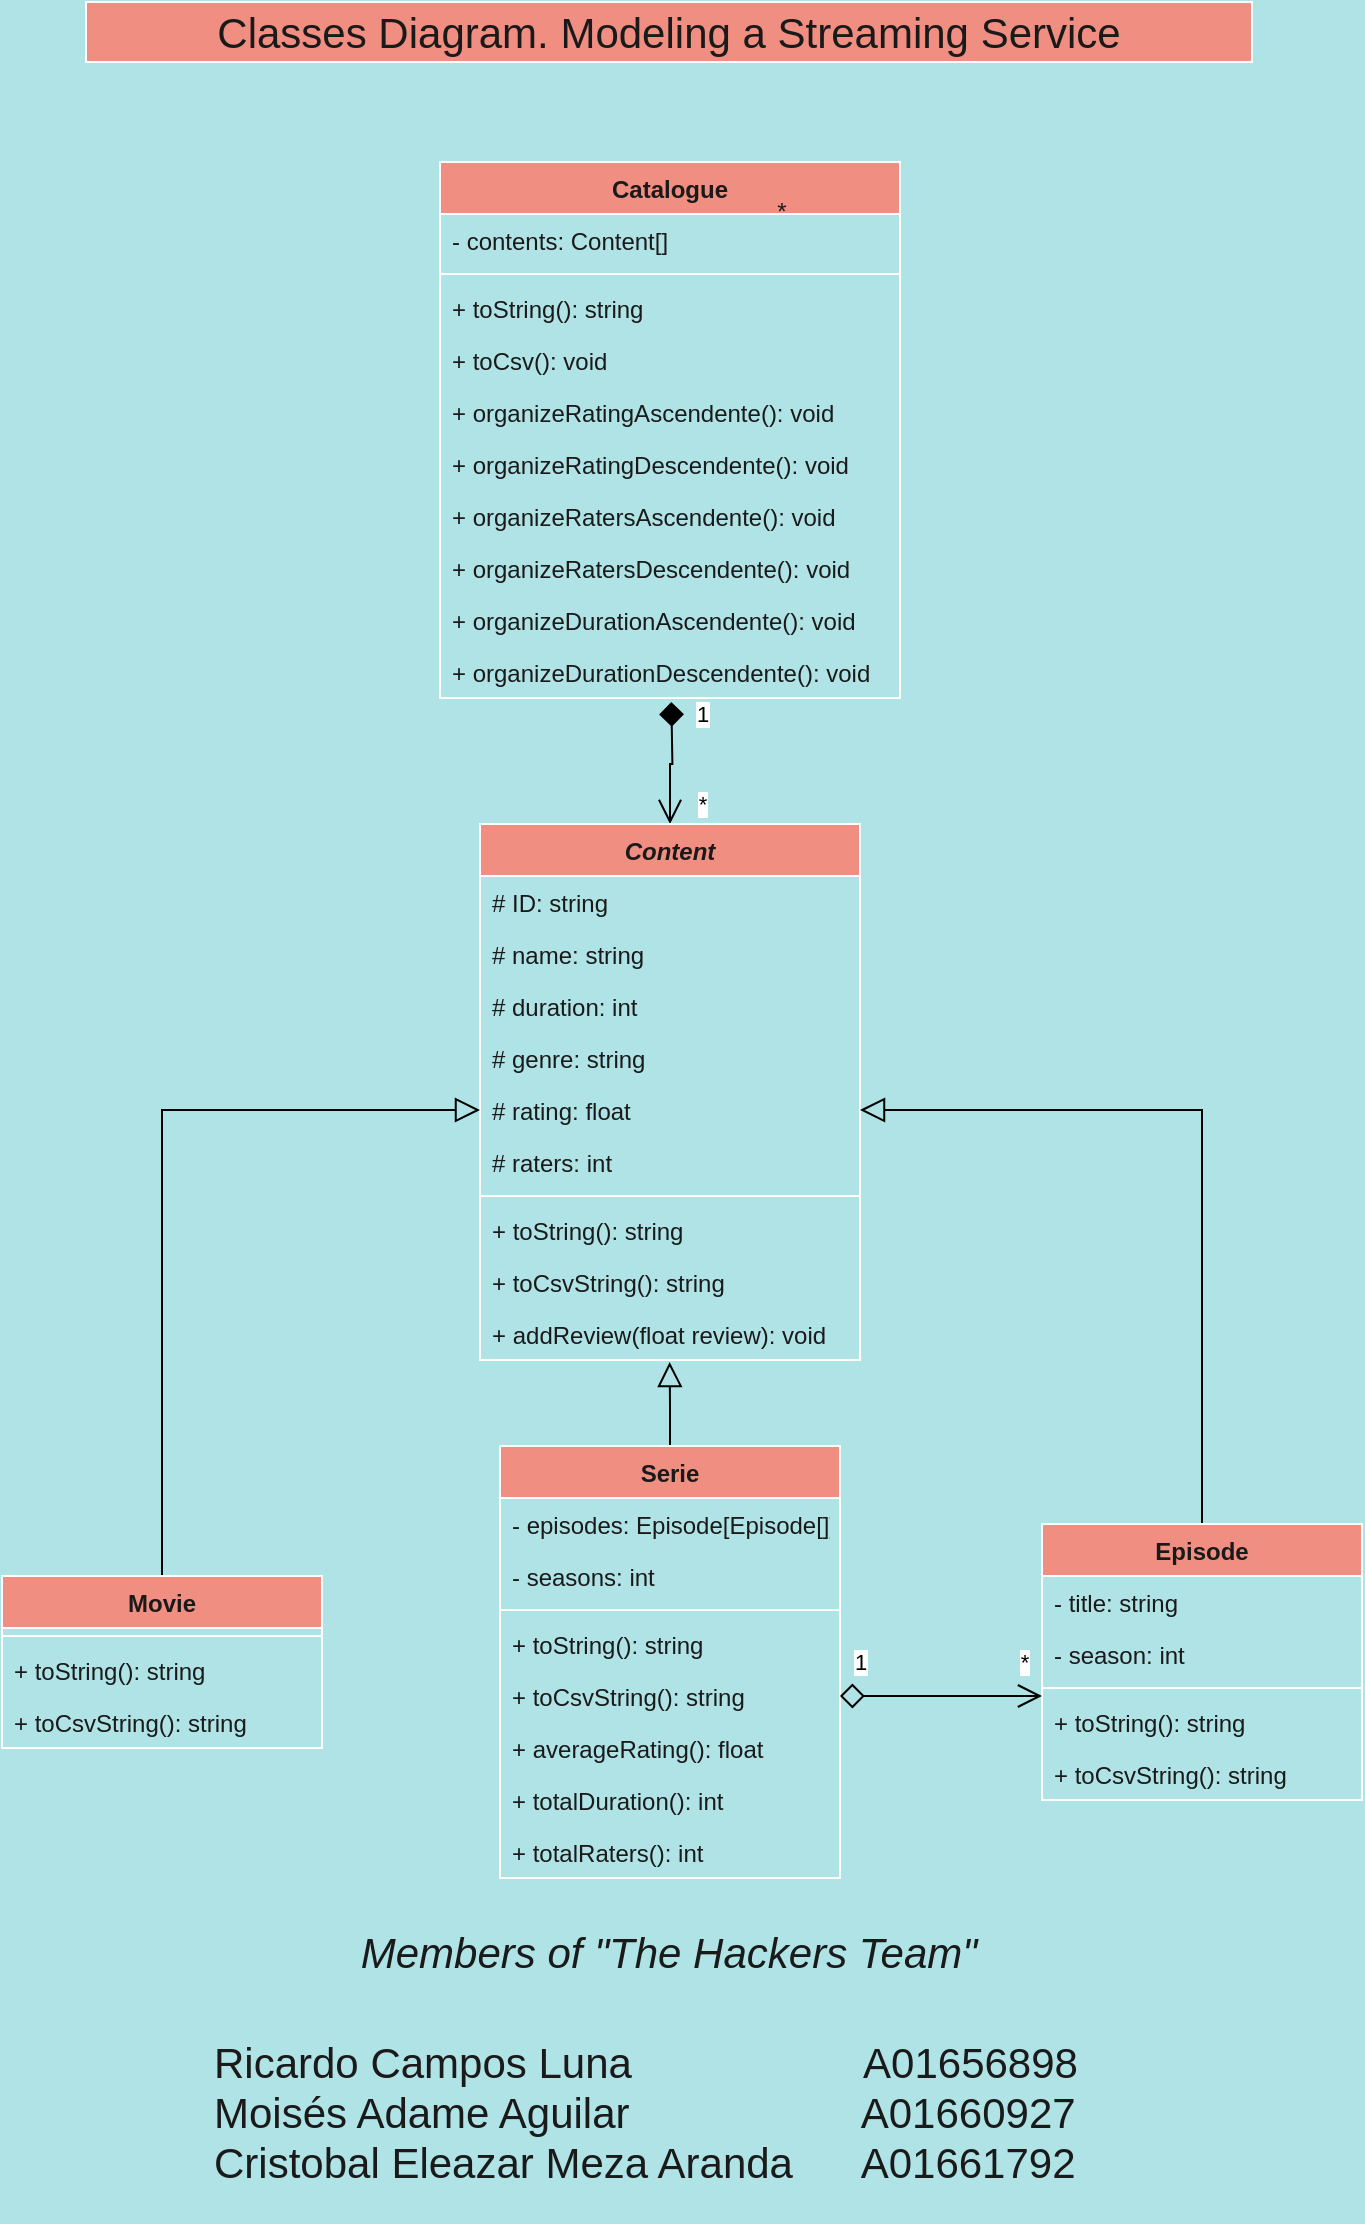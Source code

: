 <mxfile version="20.0.1" type="device"><diagram id="C5RBs43oDa-KdzZeNtuy" name="Page-1"><mxGraphModel dx="1048" dy="609" grid="1" gridSize="10" guides="1" tooltips="1" connect="1" arrows="1" fold="1" page="1" pageScale="1" pageWidth="827" pageHeight="1169" background="#B0E3E6" math="0" shadow="0"><root><mxCell id="WIyWlLk6GJQsqaUBKTNV-0"/><mxCell id="WIyWlLk6GJQsqaUBKTNV-1" parent="WIyWlLk6GJQsqaUBKTNV-0"/><mxCell id="VHwiWYhwK4zVqJZU8FYu-1" style="edgeStyle=orthogonalEdgeStyle;rounded=0;orthogonalLoop=1;jettySize=auto;html=1;exitX=0.5;exitY=0;exitDx=0;exitDy=0;startArrow=open;startFill=0;endSize=10;startSize=10;endArrow=diamond;endFill=1;" edge="1" parent="WIyWlLk6GJQsqaUBKTNV-1" source="zkfFHV4jXpPFQw0GAbJ--0"><mxGeometry relative="1" as="geometry"><mxPoint x="414.667" y="390" as="targetPoint"/></mxGeometry></mxCell><mxCell id="VHwiWYhwK4zVqJZU8FYu-2" value="1" style="edgeLabel;html=1;align=center;verticalAlign=middle;resizable=0;points=[];" vertex="1" connectable="0" parent="VHwiWYhwK4zVqJZU8FYu-1"><mxGeometry x="0.81" relative="1" as="geometry"><mxPoint x="15" as="offset"/></mxGeometry></mxCell><mxCell id="VHwiWYhwK4zVqJZU8FYu-3" value="*" style="edgeLabel;html=1;align=center;verticalAlign=middle;resizable=0;points=[];" vertex="1" connectable="0" parent="VHwiWYhwK4zVqJZU8FYu-1"><mxGeometry x="-0.861" relative="1" as="geometry"><mxPoint x="16" y="-6" as="offset"/></mxGeometry></mxCell><mxCell id="zkfFHV4jXpPFQw0GAbJ--0" value="Content" style="swimlane;fontStyle=3;align=center;verticalAlign=top;childLayout=stackLayout;horizontal=1;startSize=26;horizontalStack=0;resizeParent=1;resizeLast=0;collapsible=1;marginBottom=0;rounded=0;shadow=0;strokeWidth=1;fillColor=#F08E81;strokeColor=#FFFFFF;fontColor=#1A1A1A;" parent="WIyWlLk6GJQsqaUBKTNV-1" vertex="1"><mxGeometry x="319" y="451" width="190" height="268" as="geometry"><mxRectangle x="230" y="140" width="160" height="26" as="alternateBounds"/></mxGeometry></mxCell><mxCell id="zkfFHV4jXpPFQw0GAbJ--1" value="# ID: string" style="text;align=left;verticalAlign=top;spacingLeft=4;spacingRight=4;overflow=hidden;rotatable=0;points=[[0,0.5],[1,0.5]];portConstraint=eastwest;fontColor=#1A1A1A;" parent="zkfFHV4jXpPFQw0GAbJ--0" vertex="1"><mxGeometry y="26" width="190" height="26" as="geometry"/></mxCell><mxCell id="zkfFHV4jXpPFQw0GAbJ--2" value="# name: string" style="text;align=left;verticalAlign=top;spacingLeft=4;spacingRight=4;overflow=hidden;rotatable=0;points=[[0,0.5],[1,0.5]];portConstraint=eastwest;rounded=0;shadow=0;html=0;fontColor=#1A1A1A;" parent="zkfFHV4jXpPFQw0GAbJ--0" vertex="1"><mxGeometry y="52" width="190" height="26" as="geometry"/></mxCell><mxCell id="zkfFHV4jXpPFQw0GAbJ--3" value="# duration: int" style="text;align=left;verticalAlign=top;spacingLeft=4;spacingRight=4;overflow=hidden;rotatable=0;points=[[0,0.5],[1,0.5]];portConstraint=eastwest;rounded=0;shadow=0;html=0;fontColor=#1A1A1A;" parent="zkfFHV4jXpPFQw0GAbJ--0" vertex="1"><mxGeometry y="78" width="190" height="26" as="geometry"/></mxCell><mxCell id="AMaUi16fmhMt9reRbqXN-0" value="# genre: string" style="text;align=left;verticalAlign=top;spacingLeft=4;spacingRight=4;overflow=hidden;rotatable=0;points=[[0,0.5],[1,0.5]];portConstraint=eastwest;rounded=0;shadow=0;html=0;fontColor=#1A1A1A;" parent="zkfFHV4jXpPFQw0GAbJ--0" vertex="1"><mxGeometry y="104" width="190" height="26" as="geometry"/></mxCell><mxCell id="AMaUi16fmhMt9reRbqXN-1" value="# rating: float" style="text;align=left;verticalAlign=top;spacingLeft=4;spacingRight=4;overflow=hidden;rotatable=0;points=[[0,0.5],[1,0.5]];portConstraint=eastwest;fontColor=#1A1A1A;" parent="zkfFHV4jXpPFQw0GAbJ--0" vertex="1"><mxGeometry y="130" width="190" height="26" as="geometry"/></mxCell><mxCell id="BC7kbI5_zOE68ADHCNBL-0" value="# raters: int" style="text;align=left;verticalAlign=top;spacingLeft=4;spacingRight=4;overflow=hidden;rotatable=0;points=[[0,0.5],[1,0.5]];portConstraint=eastwest;fontColor=#1A1A1A;" parent="zkfFHV4jXpPFQw0GAbJ--0" vertex="1"><mxGeometry y="156" width="190" height="26" as="geometry"/></mxCell><mxCell id="zkfFHV4jXpPFQw0GAbJ--4" value="" style="line;html=1;strokeWidth=1;align=left;verticalAlign=middle;spacingTop=-1;spacingLeft=3;spacingRight=3;rotatable=0;labelPosition=right;points=[];portConstraint=eastwest;labelBackgroundColor=#B0E3E6;fillColor=#F08E81;strokeColor=#FFFFFF;fontColor=#1A1A1A;" parent="zkfFHV4jXpPFQw0GAbJ--0" vertex="1"><mxGeometry y="182" width="190" height="8" as="geometry"/></mxCell><mxCell id="zkfFHV4jXpPFQw0GAbJ--5" value="+ toString(): string" style="text;align=left;verticalAlign=top;spacingLeft=4;spacingRight=4;overflow=hidden;rotatable=0;points=[[0,0.5],[1,0.5]];portConstraint=eastwest;fontColor=#1A1A1A;" parent="zkfFHV4jXpPFQw0GAbJ--0" vertex="1"><mxGeometry y="190" width="190" height="26" as="geometry"/></mxCell><mxCell id="Mh1Fta0PjNpnfT2ugtoa-0" value="+ toCsvString(): string" style="text;align=left;verticalAlign=top;spacingLeft=4;spacingRight=4;overflow=hidden;rotatable=0;points=[[0,0.5],[1,0.5]];portConstraint=eastwest;fontColor=#1A1A1A;" parent="zkfFHV4jXpPFQw0GAbJ--0" vertex="1"><mxGeometry y="216" width="190" height="26" as="geometry"/></mxCell><mxCell id="Mh1Fta0PjNpnfT2ugtoa-5" value="+ addReview(float review): void" style="text;align=left;verticalAlign=top;spacingLeft=4;spacingRight=4;overflow=hidden;rotatable=0;points=[[0,0.5],[1,0.5]];portConstraint=eastwest;fontColor=#1A1A1A;" parent="zkfFHV4jXpPFQw0GAbJ--0" vertex="1"><mxGeometry y="242" width="190" height="26" as="geometry"/></mxCell><mxCell id="VHwiWYhwK4zVqJZU8FYu-4" style="edgeStyle=orthogonalEdgeStyle;rounded=0;orthogonalLoop=1;jettySize=auto;html=1;exitX=0.5;exitY=0;exitDx=0;exitDy=0;entryX=0;entryY=0.5;entryDx=0;entryDy=0;startArrow=none;startFill=0;endArrow=block;endFill=0;startSize=10;endSize=10;" edge="1" parent="WIyWlLk6GJQsqaUBKTNV-1" source="zkfFHV4jXpPFQw0GAbJ--6" target="AMaUi16fmhMt9reRbqXN-1"><mxGeometry relative="1" as="geometry"/></mxCell><mxCell id="zkfFHV4jXpPFQw0GAbJ--6" value="Movie" style="swimlane;fontStyle=1;align=center;verticalAlign=top;childLayout=stackLayout;horizontal=1;startSize=26;horizontalStack=0;resizeParent=1;resizeLast=0;collapsible=1;marginBottom=0;rounded=0;shadow=0;strokeWidth=1;fillColor=#F08E81;strokeColor=#FFFFFF;fontColor=#1A1A1A;" parent="WIyWlLk6GJQsqaUBKTNV-1" vertex="1"><mxGeometry x="80" y="827" width="160" height="86" as="geometry"><mxRectangle x="130" y="380" width="160" height="26" as="alternateBounds"/></mxGeometry></mxCell><mxCell id="zkfFHV4jXpPFQw0GAbJ--9" value="" style="line;html=1;strokeWidth=1;align=left;verticalAlign=middle;spacingTop=-1;spacingLeft=3;spacingRight=3;rotatable=0;labelPosition=right;points=[];portConstraint=eastwest;labelBackgroundColor=#B0E3E6;fillColor=#F08E81;strokeColor=#FFFFFF;fontColor=#1A1A1A;" parent="zkfFHV4jXpPFQw0GAbJ--6" vertex="1"><mxGeometry y="26" width="160" height="8" as="geometry"/></mxCell><mxCell id="zkfFHV4jXpPFQw0GAbJ--11" value="+ toString(): string" style="text;align=left;verticalAlign=top;spacingLeft=4;spacingRight=4;overflow=hidden;rotatable=0;points=[[0,0.5],[1,0.5]];portConstraint=eastwest;fontColor=#1A1A1A;" parent="zkfFHV4jXpPFQw0GAbJ--6" vertex="1"><mxGeometry y="34" width="160" height="26" as="geometry"/></mxCell><mxCell id="Mh1Fta0PjNpnfT2ugtoa-16" value="+ toCsvString(): string" style="text;align=left;verticalAlign=top;spacingLeft=4;spacingRight=4;overflow=hidden;rotatable=0;points=[[0,0.5],[1,0.5]];portConstraint=eastwest;fontColor=#1A1A1A;" parent="zkfFHV4jXpPFQw0GAbJ--6" vertex="1"><mxGeometry y="60" width="160" height="26" as="geometry"/></mxCell><mxCell id="VHwiWYhwK4zVqJZU8FYu-5" style="edgeStyle=orthogonalEdgeStyle;rounded=0;orthogonalLoop=1;jettySize=auto;html=1;exitX=0.5;exitY=0;exitDx=0;exitDy=0;entryX=1;entryY=0.5;entryDx=0;entryDy=0;startArrow=none;startFill=0;endArrow=block;endFill=0;startSize=10;endSize=10;" edge="1" parent="WIyWlLk6GJQsqaUBKTNV-1" source="zkfFHV4jXpPFQw0GAbJ--13" target="AMaUi16fmhMt9reRbqXN-1"><mxGeometry relative="1" as="geometry"/></mxCell><mxCell id="zkfFHV4jXpPFQw0GAbJ--13" value="Episode" style="swimlane;fontStyle=1;align=center;verticalAlign=top;childLayout=stackLayout;horizontal=1;startSize=26;horizontalStack=0;resizeParent=1;resizeLast=0;collapsible=1;marginBottom=0;rounded=0;shadow=0;strokeWidth=1;fillColor=#F08E81;strokeColor=#FFFFFF;fontColor=#1A1A1A;" parent="WIyWlLk6GJQsqaUBKTNV-1" vertex="1"><mxGeometry x="600" y="801" width="160" height="138" as="geometry"><mxRectangle x="340" y="380" width="170" height="26" as="alternateBounds"/></mxGeometry></mxCell><mxCell id="zkfFHV4jXpPFQw0GAbJ--14" value="- title: string" style="text;align=left;verticalAlign=top;spacingLeft=4;spacingRight=4;overflow=hidden;rotatable=0;points=[[0,0.5],[1,0.5]];portConstraint=eastwest;fontColor=#1A1A1A;" parent="zkfFHV4jXpPFQw0GAbJ--13" vertex="1"><mxGeometry y="26" width="160" height="26" as="geometry"/></mxCell><mxCell id="AMaUi16fmhMt9reRbqXN-7" value="- season: int" style="text;align=left;verticalAlign=top;spacingLeft=4;spacingRight=4;overflow=hidden;rotatable=0;points=[[0,0.5],[1,0.5]];portConstraint=eastwest;fontColor=#1A1A1A;" parent="zkfFHV4jXpPFQw0GAbJ--13" vertex="1"><mxGeometry y="52" width="160" height="26" as="geometry"/></mxCell><mxCell id="zkfFHV4jXpPFQw0GAbJ--15" value="" style="line;html=1;strokeWidth=1;align=left;verticalAlign=middle;spacingTop=-1;spacingLeft=3;spacingRight=3;rotatable=0;labelPosition=right;points=[];portConstraint=eastwest;labelBackgroundColor=#B0E3E6;fillColor=#F08E81;strokeColor=#FFFFFF;fontColor=#1A1A1A;" parent="zkfFHV4jXpPFQw0GAbJ--13" vertex="1"><mxGeometry y="78" width="160" height="8" as="geometry"/></mxCell><mxCell id="AMaUi16fmhMt9reRbqXN-8" value="+ toString(): string" style="text;align=left;verticalAlign=top;spacingLeft=4;spacingRight=4;overflow=hidden;rotatable=0;points=[[0,0.5],[1,0.5]];portConstraint=eastwest;fontColor=#1A1A1A;" parent="zkfFHV4jXpPFQw0GAbJ--13" vertex="1"><mxGeometry y="86" width="160" height="26" as="geometry"/></mxCell><mxCell id="Mh1Fta0PjNpnfT2ugtoa-15" value="+ toCsvString(): string" style="text;align=left;verticalAlign=top;spacingLeft=4;spacingRight=4;overflow=hidden;rotatable=0;points=[[0,0.5],[1,0.5]];portConstraint=eastwest;fontColor=#1A1A1A;" parent="zkfFHV4jXpPFQw0GAbJ--13" vertex="1"><mxGeometry y="112" width="160" height="26" as="geometry"/></mxCell><mxCell id="AMaUi16fmhMt9reRbqXN-2" value="&lt;font style=&quot;font-size: 21px;&quot;&gt;Classes Diagram. Modeling a Streaming Service&lt;/font&gt;" style="text;html=1;strokeColor=#FFFFFF;fillColor=#F08E81;align=center;verticalAlign=middle;whiteSpace=wrap;rounded=0;fontColor=#1A1A1A;" parent="WIyWlLk6GJQsqaUBKTNV-1" vertex="1"><mxGeometry x="122" y="40" width="583" height="30" as="geometry"/></mxCell><mxCell id="VHwiWYhwK4zVqJZU8FYu-6" style="edgeStyle=orthogonalEdgeStyle;rounded=0;orthogonalLoop=1;jettySize=auto;html=1;exitX=0.5;exitY=0;exitDx=0;exitDy=0;startArrow=none;startFill=0;endArrow=block;endFill=0;startSize=10;endSize=10;" edge="1" parent="WIyWlLk6GJQsqaUBKTNV-1" source="AMaUi16fmhMt9reRbqXN-3"><mxGeometry relative="1" as="geometry"><mxPoint x="413.824" y="720" as="targetPoint"/></mxGeometry></mxCell><mxCell id="AMaUi16fmhMt9reRbqXN-3" value="Serie" style="swimlane;fontStyle=1;align=center;verticalAlign=top;childLayout=stackLayout;horizontal=1;startSize=26;horizontalStack=0;resizeParent=1;resizeParentMax=0;resizeLast=0;collapsible=1;marginBottom=0;fillColor=#F08E81;strokeColor=#FFFFFF;fontColor=#1A1A1A;" parent="WIyWlLk6GJQsqaUBKTNV-1" vertex="1"><mxGeometry x="329" y="762" width="170" height="216" as="geometry"/></mxCell><mxCell id="AMaUi16fmhMt9reRbqXN-4" value="- episodes: Episode[Episode[]]" style="text;strokeColor=none;fillColor=none;align=left;verticalAlign=top;spacingLeft=4;spacingRight=4;overflow=hidden;rotatable=0;points=[[0,0.5],[1,0.5]];portConstraint=eastwest;fontColor=#1A1A1A;" parent="AMaUi16fmhMt9reRbqXN-3" vertex="1"><mxGeometry y="26" width="170" height="26" as="geometry"/></mxCell><mxCell id="Mh1Fta0PjNpnfT2ugtoa-17" value="- seasons: int" style="text;strokeColor=none;fillColor=none;align=left;verticalAlign=top;spacingLeft=4;spacingRight=4;overflow=hidden;rotatable=0;points=[[0,0.5],[1,0.5]];portConstraint=eastwest;fontColor=#1A1A1A;" parent="AMaUi16fmhMt9reRbqXN-3" vertex="1"><mxGeometry y="52" width="170" height="26" as="geometry"/></mxCell><mxCell id="AMaUi16fmhMt9reRbqXN-5" value="" style="line;strokeWidth=1;fillColor=none;align=left;verticalAlign=middle;spacingTop=-1;spacingLeft=3;spacingRight=3;rotatable=0;labelPosition=right;points=[];portConstraint=eastwest;labelBackgroundColor=#B0E3E6;strokeColor=#FFFFFF;fontColor=#1A1A1A;" parent="AMaUi16fmhMt9reRbqXN-3" vertex="1"><mxGeometry y="78" width="170" height="8" as="geometry"/></mxCell><mxCell id="AMaUi16fmhMt9reRbqXN-11" value="+ toString(): string" style="text;strokeColor=none;fillColor=none;align=left;verticalAlign=top;spacingLeft=4;spacingRight=4;overflow=hidden;rotatable=0;points=[[0,0.5],[1,0.5]];portConstraint=eastwest;fontColor=#1A1A1A;" parent="AMaUi16fmhMt9reRbqXN-3" vertex="1"><mxGeometry y="86" width="170" height="26" as="geometry"/></mxCell><mxCell id="lrP6p33cYNEYG_ZWsGYt-0" value="+ toCsvString(): string" style="text;strokeColor=none;fillColor=none;align=left;verticalAlign=top;spacingLeft=4;spacingRight=4;overflow=hidden;rotatable=0;points=[[0,0.5],[1,0.5]];portConstraint=eastwest;fontColor=#1A1A1A;" parent="AMaUi16fmhMt9reRbqXN-3" vertex="1"><mxGeometry y="112" width="170" height="26" as="geometry"/></mxCell><mxCell id="AMaUi16fmhMt9reRbqXN-6" value="+ averageRating(): float" style="text;strokeColor=none;fillColor=none;align=left;verticalAlign=top;spacingLeft=4;spacingRight=4;overflow=hidden;rotatable=0;points=[[0,0.5],[1,0.5]];portConstraint=eastwest;fontColor=#1A1A1A;" parent="AMaUi16fmhMt9reRbqXN-3" vertex="1"><mxGeometry y="138" width="170" height="26" as="geometry"/></mxCell><mxCell id="lrP6p33cYNEYG_ZWsGYt-1" value="+ totalDuration(): int" style="text;strokeColor=none;fillColor=none;align=left;verticalAlign=top;spacingLeft=4;spacingRight=4;overflow=hidden;rotatable=0;points=[[0,0.5],[1,0.5]];portConstraint=eastwest;fontColor=#1A1A1A;" parent="AMaUi16fmhMt9reRbqXN-3" vertex="1"><mxGeometry y="164" width="170" height="26" as="geometry"/></mxCell><mxCell id="lrP6p33cYNEYG_ZWsGYt-2" value="+ totalRaters(): int" style="text;strokeColor=none;fillColor=none;align=left;verticalAlign=top;spacingLeft=4;spacingRight=4;overflow=hidden;rotatable=0;points=[[0,0.5],[1,0.5]];portConstraint=eastwest;fontColor=#1A1A1A;" parent="AMaUi16fmhMt9reRbqXN-3" vertex="1"><mxGeometry y="190" width="170" height="26" as="geometry"/></mxCell><mxCell id="BC7kbI5_zOE68ADHCNBL-5" value="Catalogue" style="swimlane;fontStyle=1;align=center;verticalAlign=top;childLayout=stackLayout;horizontal=1;startSize=26;horizontalStack=0;resizeParent=1;resizeParentMax=0;resizeLast=0;collapsible=1;marginBottom=0;fillColor=#F08E81;strokeColor=#FFFFFF;fontColor=#1A1A1A;" parent="WIyWlLk6GJQsqaUBKTNV-1" vertex="1"><mxGeometry x="299" y="120" width="230" height="268" as="geometry"/></mxCell><mxCell id="BC7kbI5_zOE68ADHCNBL-6" value="- contents: Content[]" style="text;strokeColor=none;fillColor=none;align=left;verticalAlign=top;spacingLeft=4;spacingRight=4;overflow=hidden;rotatable=0;points=[[0,0.5],[1,0.5]];portConstraint=eastwest;fontColor=#1A1A1A;" parent="BC7kbI5_zOE68ADHCNBL-5" vertex="1"><mxGeometry y="26" width="230" height="26" as="geometry"/></mxCell><mxCell id="BC7kbI5_zOE68ADHCNBL-7" value="" style="line;strokeWidth=1;fillColor=none;align=left;verticalAlign=middle;spacingTop=-1;spacingLeft=3;spacingRight=3;rotatable=0;labelPosition=right;points=[];portConstraint=eastwest;labelBackgroundColor=#B0E3E6;strokeColor=#FFFFFF;fontColor=#1A1A1A;" parent="BC7kbI5_zOE68ADHCNBL-5" vertex="1"><mxGeometry y="52" width="230" height="8" as="geometry"/></mxCell><mxCell id="BC7kbI5_zOE68ADHCNBL-8" value="+ toString(): string" style="text;strokeColor=none;fillColor=none;align=left;verticalAlign=top;spacingLeft=4;spacingRight=4;overflow=hidden;rotatable=0;points=[[0,0.5],[1,0.5]];portConstraint=eastwest;fontColor=#1A1A1A;" parent="BC7kbI5_zOE68ADHCNBL-5" vertex="1"><mxGeometry y="60" width="230" height="26" as="geometry"/></mxCell><mxCell id="Mh1Fta0PjNpnfT2ugtoa-6" value="+ toCsv(): void" style="text;strokeColor=none;fillColor=none;align=left;verticalAlign=top;spacingLeft=4;spacingRight=4;overflow=hidden;rotatable=0;points=[[0,0.5],[1,0.5]];portConstraint=eastwest;fontColor=#1A1A1A;" parent="BC7kbI5_zOE68ADHCNBL-5" vertex="1"><mxGeometry y="86" width="230" height="26" as="geometry"/></mxCell><mxCell id="Mh1Fta0PjNpnfT2ugtoa-7" value="+ organizeRatingAscendente(): void" style="text;strokeColor=none;fillColor=none;align=left;verticalAlign=top;spacingLeft=4;spacingRight=4;overflow=hidden;rotatable=0;points=[[0,0.5],[1,0.5]];portConstraint=eastwest;fontColor=#1A1A1A;" parent="BC7kbI5_zOE68ADHCNBL-5" vertex="1"><mxGeometry y="112" width="230" height="26" as="geometry"/></mxCell><mxCell id="Mh1Fta0PjNpnfT2ugtoa-8" value="+ organizeRatingDescendente(): void" style="text;strokeColor=none;fillColor=none;align=left;verticalAlign=top;spacingLeft=4;spacingRight=4;overflow=hidden;rotatable=0;points=[[0,0.5],[1,0.5]];portConstraint=eastwest;fontColor=#1A1A1A;" parent="BC7kbI5_zOE68ADHCNBL-5" vertex="1"><mxGeometry y="138" width="230" height="26" as="geometry"/></mxCell><mxCell id="Mh1Fta0PjNpnfT2ugtoa-9" value="+ organizeRatersAscendente(): void" style="text;strokeColor=none;fillColor=none;align=left;verticalAlign=top;spacingLeft=4;spacingRight=4;overflow=hidden;rotatable=0;points=[[0,0.5],[1,0.5]];portConstraint=eastwest;fontColor=#1A1A1A;" parent="BC7kbI5_zOE68ADHCNBL-5" vertex="1"><mxGeometry y="164" width="230" height="26" as="geometry"/></mxCell><mxCell id="Mh1Fta0PjNpnfT2ugtoa-10" value="+ organizeRatersDescendente(): void" style="text;strokeColor=none;fillColor=none;align=left;verticalAlign=top;spacingLeft=4;spacingRight=4;overflow=hidden;rotatable=0;points=[[0,0.5],[1,0.5]];portConstraint=eastwest;fontColor=#1A1A1A;" parent="BC7kbI5_zOE68ADHCNBL-5" vertex="1"><mxGeometry y="190" width="230" height="26" as="geometry"/></mxCell><mxCell id="Mh1Fta0PjNpnfT2ugtoa-11" value="+ organizeDurationAscendente(): void" style="text;strokeColor=none;fillColor=none;align=left;verticalAlign=top;spacingLeft=4;spacingRight=4;overflow=hidden;rotatable=0;points=[[0,0.5],[1,0.5]];portConstraint=eastwest;fontColor=#1A1A1A;" parent="BC7kbI5_zOE68ADHCNBL-5" vertex="1"><mxGeometry y="216" width="230" height="26" as="geometry"/></mxCell><mxCell id="Mh1Fta0PjNpnfT2ugtoa-12" value="+ organizeDurationDescendente(): void" style="text;strokeColor=none;fillColor=none;align=left;verticalAlign=top;spacingLeft=4;spacingRight=4;overflow=hidden;rotatable=0;points=[[0,0.5],[1,0.5]];portConstraint=eastwest;fontColor=#1A1A1A;" parent="BC7kbI5_zOE68ADHCNBL-5" vertex="1"><mxGeometry y="242" width="230" height="26" as="geometry"/></mxCell><mxCell id="Mh1Fta0PjNpnfT2ugtoa-13" value="*" style="text;html=1;strokeColor=none;fillColor=none;align=center;verticalAlign=middle;whiteSpace=wrap;rounded=0;fontColor=#1A1A1A;" parent="WIyWlLk6GJQsqaUBKTNV-1" vertex="1"><mxGeometry x="440" y="130" width="60" height="30" as="geometry"/></mxCell><mxCell id="lrP6p33cYNEYG_ZWsGYt-3" value="&lt;i&gt;Members of &quot;The Hackers Team&quot;&lt;/i&gt;" style="text;html=1;strokeColor=none;fillColor=none;align=center;verticalAlign=middle;whiteSpace=wrap;rounded=0;fontSize=21;fontColor=#1A1A1A;" parent="WIyWlLk6GJQsqaUBKTNV-1" vertex="1"><mxGeometry x="193" y="1000" width="441.14" height="30" as="geometry"/></mxCell><mxCell id="lrP6p33cYNEYG_ZWsGYt-4" value="Ricardo Campos Luna &amp;nbsp;&amp;nbsp;&lt;span style=&quot;white-space: pre;&quot;&gt; &lt;span style=&quot;white-space: pre;&quot;&gt; &lt;span style=&quot;white-space: pre;&quot;&gt;  &lt;/span&gt;&lt;span style=&quot;white-space: pre;&quot;&gt; &lt;/span&gt;&lt;/span&gt;&lt;/span&gt;&amp;nbsp; &amp;nbsp; &amp;nbsp; &amp;nbsp; &amp;nbsp; &amp;nbsp;&lt;span style=&quot;white-space: pre;&quot;&gt; &lt;/span&gt;A01656898&lt;br&gt;Moisés Adame Aguilar&lt;span style=&quot;white-space: pre;&quot;&gt; &lt;span style=&quot;white-space: pre;&quot;&gt; &lt;span style=&quot;white-space: pre;&quot;&gt; &lt;/span&gt;&lt;/span&gt;&lt;/span&gt; &lt;span style=&quot;white-space: pre;&quot;&gt; &lt;span style=&quot;white-space: pre;&quot;&gt;               &lt;/span&gt;&lt;/span&gt;A01660927&lt;br&gt;Cristobal Eleazar Meza Aranda &lt;span style=&quot;white-space: pre;&quot;&gt;     &lt;/span&gt;A01661792&amp;nbsp;" style="text;html=1;strokeColor=none;fillColor=none;align=left;verticalAlign=middle;whiteSpace=wrap;rounded=0;fontSize=21;fontColor=#1A1A1A;" parent="WIyWlLk6GJQsqaUBKTNV-1" vertex="1"><mxGeometry x="184" y="1040" width="460" height="110" as="geometry"/></mxCell><mxCell id="VHwiWYhwK4zVqJZU8FYu-7" style="edgeStyle=orthogonalEdgeStyle;rounded=0;orthogonalLoop=1;jettySize=auto;html=1;exitX=1;exitY=0.5;exitDx=0;exitDy=0;startArrow=diamond;startFill=0;endArrow=open;endFill=0;startSize=10;endSize=10;" edge="1" parent="WIyWlLk6GJQsqaUBKTNV-1" source="lrP6p33cYNEYG_ZWsGYt-0"><mxGeometry relative="1" as="geometry"><mxPoint x="600" y="887" as="targetPoint"/></mxGeometry></mxCell><mxCell id="VHwiWYhwK4zVqJZU8FYu-8" value="1" style="edgeLabel;html=1;align=center;verticalAlign=middle;resizable=0;points=[];" vertex="1" connectable="0" parent="VHwiWYhwK4zVqJZU8FYu-7"><mxGeometry x="-0.844" y="-2" relative="1" as="geometry"><mxPoint x="2" y="-19" as="offset"/></mxGeometry></mxCell><mxCell id="VHwiWYhwK4zVqJZU8FYu-9" value="*" style="edgeLabel;html=1;align=center;verticalAlign=middle;resizable=0;points=[];" vertex="1" connectable="0" parent="VHwiWYhwK4zVqJZU8FYu-7"><mxGeometry x="0.825" y="-8" relative="1" as="geometry"><mxPoint y="-25" as="offset"/></mxGeometry></mxCell></root></mxGraphModel></diagram></mxfile>